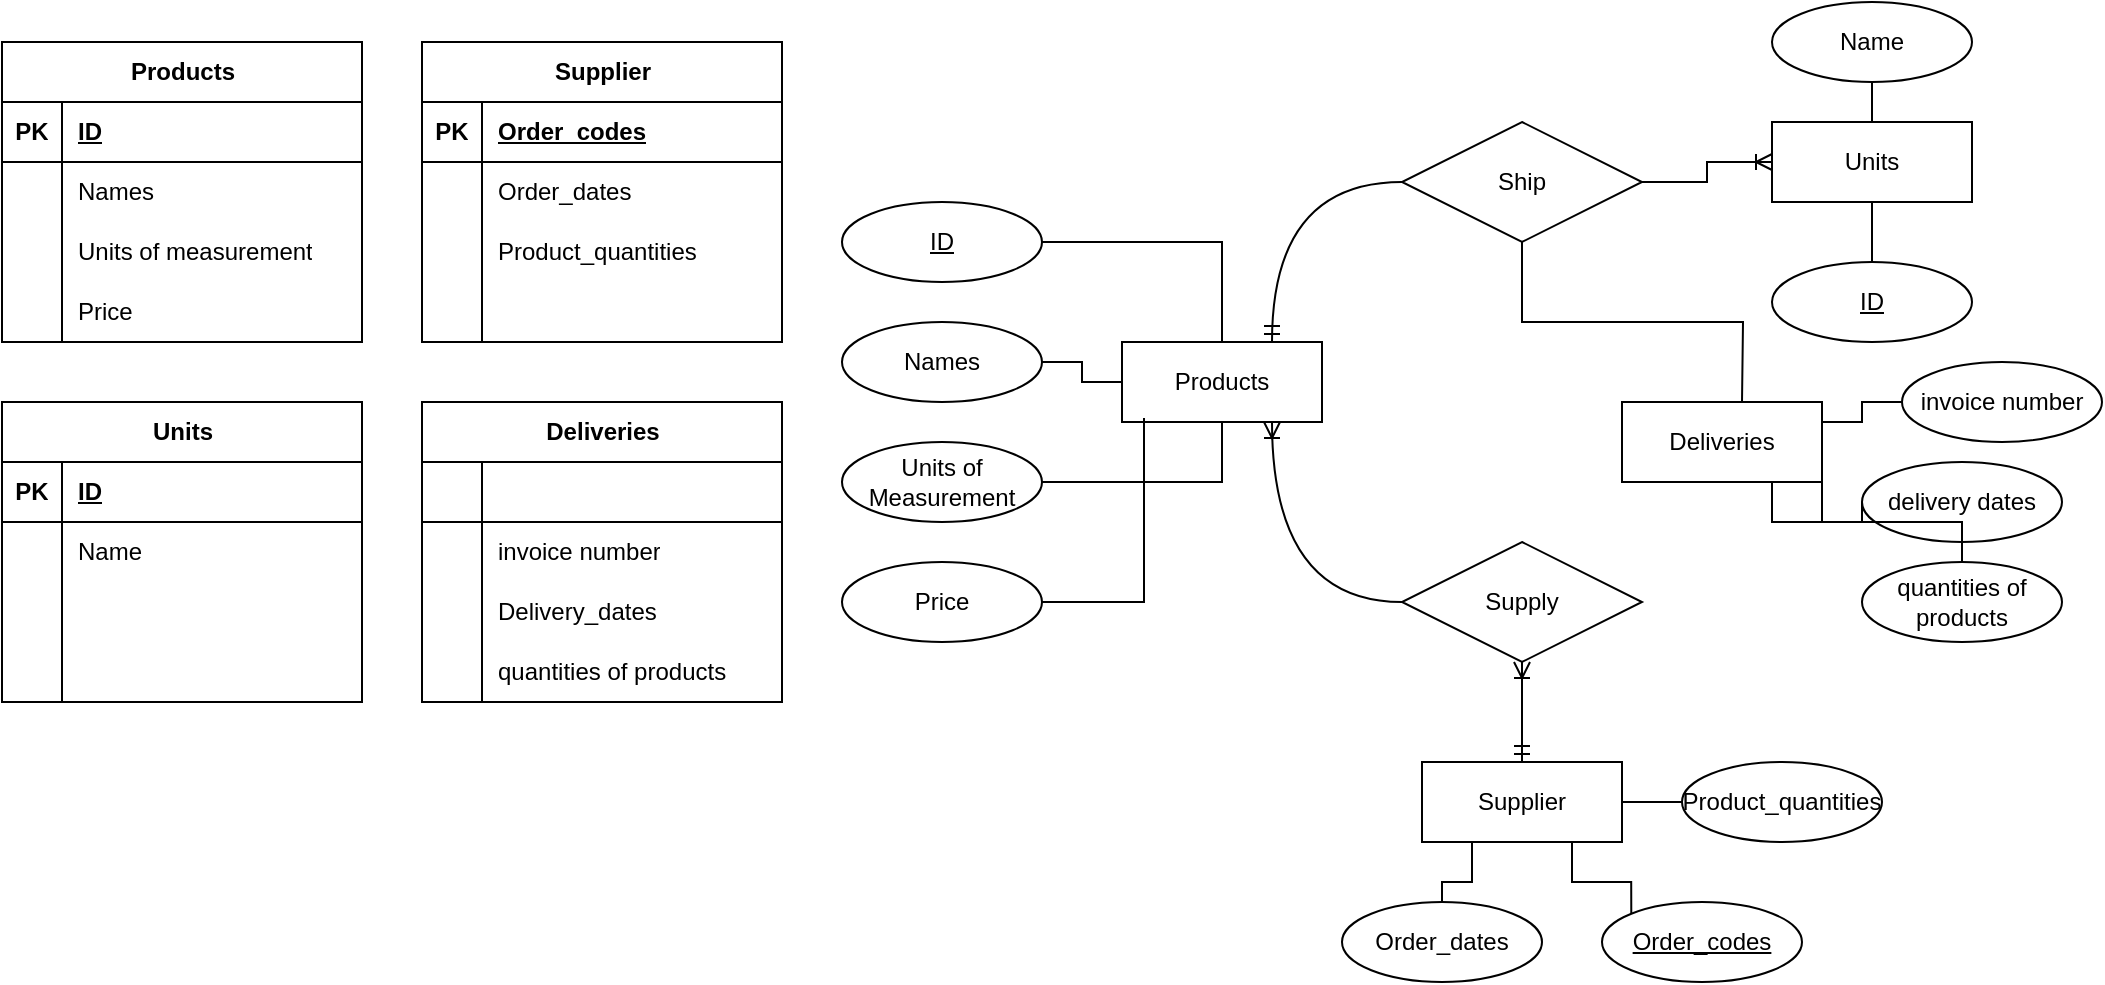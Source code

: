 <mxfile version="24.7.8">
  <diagram name="Page-1" id="LdV_HqKiMGC5ButmVuRg">
    <mxGraphModel dx="2276" dy="753" grid="1" gridSize="10" guides="1" tooltips="1" connect="1" arrows="1" fold="1" page="1" pageScale="1" pageWidth="850" pageHeight="1100" math="0" shadow="0">
      <root>
        <mxCell id="0" />
        <mxCell id="1" parent="0" />
        <mxCell id="6sYpVFjfVOBEluMReRnH-15" style="edgeStyle=orthogonalEdgeStyle;rounded=0;orthogonalLoop=1;jettySize=auto;html=1;exitX=0.75;exitY=1;exitDx=0;exitDy=0;entryX=0;entryY=0.5;entryDx=0;entryDy=0;endArrow=none;endFill=0;curved=1;startArrow=ERoneToMany;startFill=0;" parent="1" source="6sYpVFjfVOBEluMReRnH-3" target="6sYpVFjfVOBEluMReRnH-14" edge="1">
          <mxGeometry relative="1" as="geometry" />
        </mxCell>
        <mxCell id="6sYpVFjfVOBEluMReRnH-25" style="edgeStyle=orthogonalEdgeStyle;rounded=0;orthogonalLoop=1;jettySize=auto;html=1;exitX=0.75;exitY=0;exitDx=0;exitDy=0;entryX=0;entryY=0.5;entryDx=0;entryDy=0;endArrow=none;endFill=0;curved=1;startArrow=ERmandOne;startFill=0;" parent="1" source="6sYpVFjfVOBEluMReRnH-3" target="6sYpVFjfVOBEluMReRnH-24" edge="1">
          <mxGeometry relative="1" as="geometry" />
        </mxCell>
        <mxCell id="6sYpVFjfVOBEluMReRnH-3" value="Products" style="whiteSpace=wrap;html=1;align=center;" parent="1" vertex="1">
          <mxGeometry x="100" y="210" width="100" height="40" as="geometry" />
        </mxCell>
        <mxCell id="6sYpVFjfVOBEluMReRnH-9" style="edgeStyle=orthogonalEdgeStyle;rounded=0;orthogonalLoop=1;jettySize=auto;html=1;exitX=1;exitY=0.5;exitDx=0;exitDy=0;endArrow=none;endFill=0;" parent="1" source="6sYpVFjfVOBEluMReRnH-5" target="6sYpVFjfVOBEluMReRnH-3" edge="1">
          <mxGeometry relative="1" as="geometry" />
        </mxCell>
        <mxCell id="6sYpVFjfVOBEluMReRnH-5" value="ID" style="ellipse;whiteSpace=wrap;html=1;align=center;fontStyle=4;" parent="1" vertex="1">
          <mxGeometry x="-40" y="140" width="100" height="40" as="geometry" />
        </mxCell>
        <mxCell id="6sYpVFjfVOBEluMReRnH-10" style="edgeStyle=orthogonalEdgeStyle;rounded=0;orthogonalLoop=1;jettySize=auto;html=1;exitX=1;exitY=0.5;exitDx=0;exitDy=0;endArrow=none;endFill=0;" parent="1" source="6sYpVFjfVOBEluMReRnH-6" target="6sYpVFjfVOBEluMReRnH-3" edge="1">
          <mxGeometry relative="1" as="geometry" />
        </mxCell>
        <mxCell id="6sYpVFjfVOBEluMReRnH-6" value="Names" style="ellipse;whiteSpace=wrap;html=1;align=center;" parent="1" vertex="1">
          <mxGeometry x="-40" y="200" width="100" height="40" as="geometry" />
        </mxCell>
        <mxCell id="6sYpVFjfVOBEluMReRnH-11" style="edgeStyle=orthogonalEdgeStyle;rounded=0;orthogonalLoop=1;jettySize=auto;html=1;exitX=1;exitY=0.5;exitDx=0;exitDy=0;endArrow=none;endFill=0;" parent="1" source="6sYpVFjfVOBEluMReRnH-7" target="6sYpVFjfVOBEluMReRnH-3" edge="1">
          <mxGeometry relative="1" as="geometry" />
        </mxCell>
        <mxCell id="6sYpVFjfVOBEluMReRnH-7" value="Units of Measurement" style="ellipse;whiteSpace=wrap;html=1;align=center;" parent="1" vertex="1">
          <mxGeometry x="-40" y="260" width="100" height="40" as="geometry" />
        </mxCell>
        <mxCell id="6sYpVFjfVOBEluMReRnH-8" value="Price" style="ellipse;whiteSpace=wrap;html=1;align=center;" parent="1" vertex="1">
          <mxGeometry x="-40" y="320" width="100" height="40" as="geometry" />
        </mxCell>
        <mxCell id="6sYpVFjfVOBEluMReRnH-13" style="edgeStyle=orthogonalEdgeStyle;rounded=0;orthogonalLoop=1;jettySize=auto;html=1;exitX=1;exitY=0.5;exitDx=0;exitDy=0;entryX=0.11;entryY=0.95;entryDx=0;entryDy=0;entryPerimeter=0;endArrow=none;endFill=0;" parent="1" source="6sYpVFjfVOBEluMReRnH-8" target="6sYpVFjfVOBEluMReRnH-3" edge="1">
          <mxGeometry relative="1" as="geometry" />
        </mxCell>
        <mxCell id="6sYpVFjfVOBEluMReRnH-17" style="edgeStyle=orthogonalEdgeStyle;rounded=0;orthogonalLoop=1;jettySize=auto;html=1;exitX=0.5;exitY=1;exitDx=0;exitDy=0;endArrow=ERmandOne;endFill=0;startArrow=ERoneToMany;startFill=0;" parent="1" source="6sYpVFjfVOBEluMReRnH-14" target="6sYpVFjfVOBEluMReRnH-16" edge="1">
          <mxGeometry relative="1" as="geometry" />
        </mxCell>
        <mxCell id="6sYpVFjfVOBEluMReRnH-14" value="Supply" style="shape=rhombus;perimeter=rhombusPerimeter;whiteSpace=wrap;html=1;align=center;" parent="1" vertex="1">
          <mxGeometry x="240" y="310" width="120" height="60" as="geometry" />
        </mxCell>
        <mxCell id="6sYpVFjfVOBEluMReRnH-20" style="edgeStyle=orthogonalEdgeStyle;rounded=0;orthogonalLoop=1;jettySize=auto;html=1;exitX=0.25;exitY=1;exitDx=0;exitDy=0;endArrow=none;endFill=0;" parent="1" source="6sYpVFjfVOBEluMReRnH-16" target="6sYpVFjfVOBEluMReRnH-18" edge="1">
          <mxGeometry relative="1" as="geometry" />
        </mxCell>
        <mxCell id="6sYpVFjfVOBEluMReRnH-21" style="edgeStyle=orthogonalEdgeStyle;rounded=0;orthogonalLoop=1;jettySize=auto;html=1;exitX=0.75;exitY=1;exitDx=0;exitDy=0;entryX=0;entryY=0;entryDx=0;entryDy=0;endArrow=none;endFill=0;" parent="1" source="6sYpVFjfVOBEluMReRnH-16" target="6sYpVFjfVOBEluMReRnH-19" edge="1">
          <mxGeometry relative="1" as="geometry" />
        </mxCell>
        <mxCell id="6sYpVFjfVOBEluMReRnH-23" style="edgeStyle=orthogonalEdgeStyle;rounded=0;orthogonalLoop=1;jettySize=auto;html=1;exitX=1;exitY=0.5;exitDx=0;exitDy=0;endArrow=none;endFill=0;" parent="1" source="6sYpVFjfVOBEluMReRnH-16" target="6sYpVFjfVOBEluMReRnH-22" edge="1">
          <mxGeometry relative="1" as="geometry" />
        </mxCell>
        <mxCell id="6sYpVFjfVOBEluMReRnH-16" value="Supplier" style="whiteSpace=wrap;html=1;align=center;" parent="1" vertex="1">
          <mxGeometry x="250" y="420" width="100" height="40" as="geometry" />
        </mxCell>
        <mxCell id="6sYpVFjfVOBEluMReRnH-18" value="Order_dates" style="ellipse;whiteSpace=wrap;html=1;align=center;" parent="1" vertex="1">
          <mxGeometry x="210" y="490" width="100" height="40" as="geometry" />
        </mxCell>
        <mxCell id="6sYpVFjfVOBEluMReRnH-19" value="Order_codes" style="ellipse;whiteSpace=wrap;html=1;align=center;fontStyle=4;" parent="1" vertex="1">
          <mxGeometry x="340" y="490" width="100" height="40" as="geometry" />
        </mxCell>
        <mxCell id="6sYpVFjfVOBEluMReRnH-22" value="Product_quantities" style="ellipse;whiteSpace=wrap;html=1;align=center;strokeColor=default;" parent="1" vertex="1">
          <mxGeometry x="380" y="420" width="100" height="40" as="geometry" />
        </mxCell>
        <mxCell id="6sYpVFjfVOBEluMReRnH-40" style="edgeStyle=orthogonalEdgeStyle;rounded=0;orthogonalLoop=1;jettySize=auto;html=1;exitX=1;exitY=0.5;exitDx=0;exitDy=0;entryX=0;entryY=0.5;entryDx=0;entryDy=0;endArrow=ERoneToMany;endFill=0;" parent="1" source="6sYpVFjfVOBEluMReRnH-24" target="6sYpVFjfVOBEluMReRnH-39" edge="1">
          <mxGeometry relative="1" as="geometry" />
        </mxCell>
        <mxCell id="6sYpVFjfVOBEluMReRnH-47" style="edgeStyle=orthogonalEdgeStyle;rounded=0;orthogonalLoop=1;jettySize=auto;html=1;exitX=0.5;exitY=1;exitDx=0;exitDy=0;endArrow=none;endFill=0;" parent="1" source="6sYpVFjfVOBEluMReRnH-24" edge="1">
          <mxGeometry relative="1" as="geometry">
            <mxPoint x="410" y="240" as="targetPoint" />
          </mxGeometry>
        </mxCell>
        <mxCell id="6sYpVFjfVOBEluMReRnH-24" value="Ship" style="shape=rhombus;perimeter=rhombusPerimeter;whiteSpace=wrap;html=1;align=center;" parent="1" vertex="1">
          <mxGeometry x="240" y="100" width="120" height="60" as="geometry" />
        </mxCell>
        <mxCell id="6sYpVFjfVOBEluMReRnH-39" value="Units" style="whiteSpace=wrap;html=1;align=center;" parent="1" vertex="1">
          <mxGeometry x="425" y="100" width="100" height="40" as="geometry" />
        </mxCell>
        <mxCell id="6sYpVFjfVOBEluMReRnH-45" style="edgeStyle=orthogonalEdgeStyle;rounded=0;orthogonalLoop=1;jettySize=auto;html=1;exitX=0.5;exitY=0;exitDx=0;exitDy=0;entryX=0.5;entryY=1;entryDx=0;entryDy=0;endArrow=none;endFill=0;" parent="1" source="6sYpVFjfVOBEluMReRnH-42" target="6sYpVFjfVOBEluMReRnH-39" edge="1">
          <mxGeometry relative="1" as="geometry" />
        </mxCell>
        <mxCell id="6sYpVFjfVOBEluMReRnH-42" value="ID" style="ellipse;whiteSpace=wrap;html=1;align=center;fontStyle=4;" parent="1" vertex="1">
          <mxGeometry x="425" y="170" width="100" height="40" as="geometry" />
        </mxCell>
        <mxCell id="6sYpVFjfVOBEluMReRnH-44" style="edgeStyle=orthogonalEdgeStyle;rounded=0;orthogonalLoop=1;jettySize=auto;html=1;exitX=0.5;exitY=1;exitDx=0;exitDy=0;entryX=0.5;entryY=0;entryDx=0;entryDy=0;endArrow=none;endFill=0;" parent="1" source="6sYpVFjfVOBEluMReRnH-43" target="6sYpVFjfVOBEluMReRnH-39" edge="1">
          <mxGeometry relative="1" as="geometry" />
        </mxCell>
        <mxCell id="6sYpVFjfVOBEluMReRnH-43" value="Name" style="ellipse;whiteSpace=wrap;html=1;align=center;" parent="1" vertex="1">
          <mxGeometry x="425" y="40" width="100" height="40" as="geometry" />
        </mxCell>
        <mxCell id="6sYpVFjfVOBEluMReRnH-48" value="invoice number" style="ellipse;whiteSpace=wrap;html=1;align=center;" parent="1" vertex="1">
          <mxGeometry x="490" y="220" width="100" height="40" as="geometry" />
        </mxCell>
        <mxCell id="6sYpVFjfVOBEluMReRnH-49" value="delivery dates" style="ellipse;whiteSpace=wrap;html=1;align=center;" parent="1" vertex="1">
          <mxGeometry x="470" y="270" width="100" height="40" as="geometry" />
        </mxCell>
        <mxCell id="6sYpVFjfVOBEluMReRnH-50" value="quantities of products" style="ellipse;whiteSpace=wrap;html=1;align=center;" parent="1" vertex="1">
          <mxGeometry x="470" y="320" width="100" height="40" as="geometry" />
        </mxCell>
        <mxCell id="6sYpVFjfVOBEluMReRnH-55" style="edgeStyle=orthogonalEdgeStyle;rounded=0;orthogonalLoop=1;jettySize=auto;html=1;exitX=1;exitY=0.25;exitDx=0;exitDy=0;endArrow=none;endFill=0;" parent="1" source="6sYpVFjfVOBEluMReRnH-54" target="6sYpVFjfVOBEluMReRnH-48" edge="1">
          <mxGeometry relative="1" as="geometry" />
        </mxCell>
        <mxCell id="6sYpVFjfVOBEluMReRnH-56" style="edgeStyle=orthogonalEdgeStyle;rounded=0;orthogonalLoop=1;jettySize=auto;html=1;exitX=1;exitY=1;exitDx=0;exitDy=0;endArrow=none;endFill=0;" parent="1" source="6sYpVFjfVOBEluMReRnH-54" target="6sYpVFjfVOBEluMReRnH-49" edge="1">
          <mxGeometry relative="1" as="geometry" />
        </mxCell>
        <mxCell id="6sYpVFjfVOBEluMReRnH-57" style="edgeStyle=orthogonalEdgeStyle;rounded=0;orthogonalLoop=1;jettySize=auto;html=1;exitX=0.75;exitY=1;exitDx=0;exitDy=0;endArrow=none;endFill=0;" parent="1" source="6sYpVFjfVOBEluMReRnH-54" target="6sYpVFjfVOBEluMReRnH-50" edge="1">
          <mxGeometry relative="1" as="geometry" />
        </mxCell>
        <mxCell id="6sYpVFjfVOBEluMReRnH-54" value="Deliveries" style="whiteSpace=wrap;html=1;align=center;" parent="1" vertex="1">
          <mxGeometry x="350" y="240" width="100" height="40" as="geometry" />
        </mxCell>
        <mxCell id="-y8alv-W7iDGIim2XYqJ-1" value="Products" style="shape=table;startSize=30;container=1;collapsible=1;childLayout=tableLayout;fixedRows=1;rowLines=0;fontStyle=1;align=center;resizeLast=1;html=1;" vertex="1" parent="1">
          <mxGeometry x="-460" y="60" width="180" height="150" as="geometry" />
        </mxCell>
        <mxCell id="-y8alv-W7iDGIim2XYqJ-2" value="" style="shape=tableRow;horizontal=0;startSize=0;swimlaneHead=0;swimlaneBody=0;fillColor=none;collapsible=0;dropTarget=0;points=[[0,0.5],[1,0.5]];portConstraint=eastwest;top=0;left=0;right=0;bottom=1;" vertex="1" parent="-y8alv-W7iDGIim2XYqJ-1">
          <mxGeometry y="30" width="180" height="30" as="geometry" />
        </mxCell>
        <mxCell id="-y8alv-W7iDGIim2XYqJ-3" value="PK" style="shape=partialRectangle;connectable=0;fillColor=none;top=0;left=0;bottom=0;right=0;fontStyle=1;overflow=hidden;whiteSpace=wrap;html=1;" vertex="1" parent="-y8alv-W7iDGIim2XYqJ-2">
          <mxGeometry width="30" height="30" as="geometry">
            <mxRectangle width="30" height="30" as="alternateBounds" />
          </mxGeometry>
        </mxCell>
        <mxCell id="-y8alv-W7iDGIim2XYqJ-4" value="ID" style="shape=partialRectangle;connectable=0;fillColor=none;top=0;left=0;bottom=0;right=0;align=left;spacingLeft=6;fontStyle=5;overflow=hidden;whiteSpace=wrap;html=1;" vertex="1" parent="-y8alv-W7iDGIim2XYqJ-2">
          <mxGeometry x="30" width="150" height="30" as="geometry">
            <mxRectangle width="150" height="30" as="alternateBounds" />
          </mxGeometry>
        </mxCell>
        <mxCell id="-y8alv-W7iDGIim2XYqJ-5" value="" style="shape=tableRow;horizontal=0;startSize=0;swimlaneHead=0;swimlaneBody=0;fillColor=none;collapsible=0;dropTarget=0;points=[[0,0.5],[1,0.5]];portConstraint=eastwest;top=0;left=0;right=0;bottom=0;" vertex="1" parent="-y8alv-W7iDGIim2XYqJ-1">
          <mxGeometry y="60" width="180" height="30" as="geometry" />
        </mxCell>
        <mxCell id="-y8alv-W7iDGIim2XYqJ-6" value="" style="shape=partialRectangle;connectable=0;fillColor=none;top=0;left=0;bottom=0;right=0;editable=1;overflow=hidden;whiteSpace=wrap;html=1;" vertex="1" parent="-y8alv-W7iDGIim2XYqJ-5">
          <mxGeometry width="30" height="30" as="geometry">
            <mxRectangle width="30" height="30" as="alternateBounds" />
          </mxGeometry>
        </mxCell>
        <mxCell id="-y8alv-W7iDGIim2XYqJ-7" value="Names" style="shape=partialRectangle;connectable=0;fillColor=none;top=0;left=0;bottom=0;right=0;align=left;spacingLeft=6;overflow=hidden;whiteSpace=wrap;html=1;" vertex="1" parent="-y8alv-W7iDGIim2XYqJ-5">
          <mxGeometry x="30" width="150" height="30" as="geometry">
            <mxRectangle width="150" height="30" as="alternateBounds" />
          </mxGeometry>
        </mxCell>
        <mxCell id="-y8alv-W7iDGIim2XYqJ-8" value="" style="shape=tableRow;horizontal=0;startSize=0;swimlaneHead=0;swimlaneBody=0;fillColor=none;collapsible=0;dropTarget=0;points=[[0,0.5],[1,0.5]];portConstraint=eastwest;top=0;left=0;right=0;bottom=0;" vertex="1" parent="-y8alv-W7iDGIim2XYqJ-1">
          <mxGeometry y="90" width="180" height="30" as="geometry" />
        </mxCell>
        <mxCell id="-y8alv-W7iDGIim2XYqJ-9" value="" style="shape=partialRectangle;connectable=0;fillColor=none;top=0;left=0;bottom=0;right=0;editable=1;overflow=hidden;whiteSpace=wrap;html=1;" vertex="1" parent="-y8alv-W7iDGIim2XYqJ-8">
          <mxGeometry width="30" height="30" as="geometry">
            <mxRectangle width="30" height="30" as="alternateBounds" />
          </mxGeometry>
        </mxCell>
        <mxCell id="-y8alv-W7iDGIim2XYqJ-10" value="Units of measurement" style="shape=partialRectangle;connectable=0;fillColor=none;top=0;left=0;bottom=0;right=0;align=left;spacingLeft=6;overflow=hidden;whiteSpace=wrap;html=1;" vertex="1" parent="-y8alv-W7iDGIim2XYqJ-8">
          <mxGeometry x="30" width="150" height="30" as="geometry">
            <mxRectangle width="150" height="30" as="alternateBounds" />
          </mxGeometry>
        </mxCell>
        <mxCell id="-y8alv-W7iDGIim2XYqJ-11" value="" style="shape=tableRow;horizontal=0;startSize=0;swimlaneHead=0;swimlaneBody=0;fillColor=none;collapsible=0;dropTarget=0;points=[[0,0.5],[1,0.5]];portConstraint=eastwest;top=0;left=0;right=0;bottom=0;" vertex="1" parent="-y8alv-W7iDGIim2XYqJ-1">
          <mxGeometry y="120" width="180" height="30" as="geometry" />
        </mxCell>
        <mxCell id="-y8alv-W7iDGIim2XYqJ-12" value="" style="shape=partialRectangle;connectable=0;fillColor=none;top=0;left=0;bottom=0;right=0;editable=1;overflow=hidden;whiteSpace=wrap;html=1;" vertex="1" parent="-y8alv-W7iDGIim2XYqJ-11">
          <mxGeometry width="30" height="30" as="geometry">
            <mxRectangle width="30" height="30" as="alternateBounds" />
          </mxGeometry>
        </mxCell>
        <mxCell id="-y8alv-W7iDGIim2XYqJ-13" value="Price" style="shape=partialRectangle;connectable=0;fillColor=none;top=0;left=0;bottom=0;right=0;align=left;spacingLeft=6;overflow=hidden;whiteSpace=wrap;html=1;" vertex="1" parent="-y8alv-W7iDGIim2XYqJ-11">
          <mxGeometry x="30" width="150" height="30" as="geometry">
            <mxRectangle width="150" height="30" as="alternateBounds" />
          </mxGeometry>
        </mxCell>
        <mxCell id="-y8alv-W7iDGIim2XYqJ-14" value="Supplier" style="shape=table;startSize=30;container=1;collapsible=1;childLayout=tableLayout;fixedRows=1;rowLines=0;fontStyle=1;align=center;resizeLast=1;html=1;" vertex="1" parent="1">
          <mxGeometry x="-250" y="60" width="180" height="150" as="geometry" />
        </mxCell>
        <mxCell id="-y8alv-W7iDGIim2XYqJ-15" value="" style="shape=tableRow;horizontal=0;startSize=0;swimlaneHead=0;swimlaneBody=0;fillColor=none;collapsible=0;dropTarget=0;points=[[0,0.5],[1,0.5]];portConstraint=eastwest;top=0;left=0;right=0;bottom=1;" vertex="1" parent="-y8alv-W7iDGIim2XYqJ-14">
          <mxGeometry y="30" width="180" height="30" as="geometry" />
        </mxCell>
        <mxCell id="-y8alv-W7iDGIim2XYqJ-16" value="PK" style="shape=partialRectangle;connectable=0;fillColor=none;top=0;left=0;bottom=0;right=0;fontStyle=1;overflow=hidden;whiteSpace=wrap;html=1;" vertex="1" parent="-y8alv-W7iDGIim2XYqJ-15">
          <mxGeometry width="30" height="30" as="geometry">
            <mxRectangle width="30" height="30" as="alternateBounds" />
          </mxGeometry>
        </mxCell>
        <mxCell id="-y8alv-W7iDGIim2XYqJ-17" value="Order_codes" style="shape=partialRectangle;connectable=0;fillColor=none;top=0;left=0;bottom=0;right=0;align=left;spacingLeft=6;fontStyle=5;overflow=hidden;whiteSpace=wrap;html=1;" vertex="1" parent="-y8alv-W7iDGIim2XYqJ-15">
          <mxGeometry x="30" width="150" height="30" as="geometry">
            <mxRectangle width="150" height="30" as="alternateBounds" />
          </mxGeometry>
        </mxCell>
        <mxCell id="-y8alv-W7iDGIim2XYqJ-18" value="" style="shape=tableRow;horizontal=0;startSize=0;swimlaneHead=0;swimlaneBody=0;fillColor=none;collapsible=0;dropTarget=0;points=[[0,0.5],[1,0.5]];portConstraint=eastwest;top=0;left=0;right=0;bottom=0;" vertex="1" parent="-y8alv-W7iDGIim2XYqJ-14">
          <mxGeometry y="60" width="180" height="30" as="geometry" />
        </mxCell>
        <mxCell id="-y8alv-W7iDGIim2XYqJ-19" value="" style="shape=partialRectangle;connectable=0;fillColor=none;top=0;left=0;bottom=0;right=0;editable=1;overflow=hidden;whiteSpace=wrap;html=1;" vertex="1" parent="-y8alv-W7iDGIim2XYqJ-18">
          <mxGeometry width="30" height="30" as="geometry">
            <mxRectangle width="30" height="30" as="alternateBounds" />
          </mxGeometry>
        </mxCell>
        <mxCell id="-y8alv-W7iDGIim2XYqJ-20" value="Order_dates" style="shape=partialRectangle;connectable=0;fillColor=none;top=0;left=0;bottom=0;right=0;align=left;spacingLeft=6;overflow=hidden;whiteSpace=wrap;html=1;" vertex="1" parent="-y8alv-W7iDGIim2XYqJ-18">
          <mxGeometry x="30" width="150" height="30" as="geometry">
            <mxRectangle width="150" height="30" as="alternateBounds" />
          </mxGeometry>
        </mxCell>
        <mxCell id="-y8alv-W7iDGIim2XYqJ-21" value="" style="shape=tableRow;horizontal=0;startSize=0;swimlaneHead=0;swimlaneBody=0;fillColor=none;collapsible=0;dropTarget=0;points=[[0,0.5],[1,0.5]];portConstraint=eastwest;top=0;left=0;right=0;bottom=0;" vertex="1" parent="-y8alv-W7iDGIim2XYqJ-14">
          <mxGeometry y="90" width="180" height="30" as="geometry" />
        </mxCell>
        <mxCell id="-y8alv-W7iDGIim2XYqJ-22" value="" style="shape=partialRectangle;connectable=0;fillColor=none;top=0;left=0;bottom=0;right=0;editable=1;overflow=hidden;whiteSpace=wrap;html=1;" vertex="1" parent="-y8alv-W7iDGIim2XYqJ-21">
          <mxGeometry width="30" height="30" as="geometry">
            <mxRectangle width="30" height="30" as="alternateBounds" />
          </mxGeometry>
        </mxCell>
        <mxCell id="-y8alv-W7iDGIim2XYqJ-23" value="Product_quantities" style="shape=partialRectangle;connectable=0;fillColor=none;top=0;left=0;bottom=0;right=0;align=left;spacingLeft=6;overflow=hidden;whiteSpace=wrap;html=1;" vertex="1" parent="-y8alv-W7iDGIim2XYqJ-21">
          <mxGeometry x="30" width="150" height="30" as="geometry">
            <mxRectangle width="150" height="30" as="alternateBounds" />
          </mxGeometry>
        </mxCell>
        <mxCell id="-y8alv-W7iDGIim2XYqJ-24" value="" style="shape=tableRow;horizontal=0;startSize=0;swimlaneHead=0;swimlaneBody=0;fillColor=none;collapsible=0;dropTarget=0;points=[[0,0.5],[1,0.5]];portConstraint=eastwest;top=0;left=0;right=0;bottom=0;" vertex="1" parent="-y8alv-W7iDGIim2XYqJ-14">
          <mxGeometry y="120" width="180" height="30" as="geometry" />
        </mxCell>
        <mxCell id="-y8alv-W7iDGIim2XYqJ-25" value="" style="shape=partialRectangle;connectable=0;fillColor=none;top=0;left=0;bottom=0;right=0;editable=1;overflow=hidden;whiteSpace=wrap;html=1;" vertex="1" parent="-y8alv-W7iDGIim2XYqJ-24">
          <mxGeometry width="30" height="30" as="geometry">
            <mxRectangle width="30" height="30" as="alternateBounds" />
          </mxGeometry>
        </mxCell>
        <mxCell id="-y8alv-W7iDGIim2XYqJ-26" value="" style="shape=partialRectangle;connectable=0;fillColor=none;top=0;left=0;bottom=0;right=0;align=left;spacingLeft=6;overflow=hidden;whiteSpace=wrap;html=1;" vertex="1" parent="-y8alv-W7iDGIim2XYqJ-24">
          <mxGeometry x="30" width="150" height="30" as="geometry">
            <mxRectangle width="150" height="30" as="alternateBounds" />
          </mxGeometry>
        </mxCell>
        <mxCell id="-y8alv-W7iDGIim2XYqJ-27" value="Units" style="shape=table;startSize=30;container=1;collapsible=1;childLayout=tableLayout;fixedRows=1;rowLines=0;fontStyle=1;align=center;resizeLast=1;html=1;" vertex="1" parent="1">
          <mxGeometry x="-460" y="240" width="180" height="150" as="geometry" />
        </mxCell>
        <mxCell id="-y8alv-W7iDGIim2XYqJ-28" value="" style="shape=tableRow;horizontal=0;startSize=0;swimlaneHead=0;swimlaneBody=0;fillColor=none;collapsible=0;dropTarget=0;points=[[0,0.5],[1,0.5]];portConstraint=eastwest;top=0;left=0;right=0;bottom=1;" vertex="1" parent="-y8alv-W7iDGIim2XYqJ-27">
          <mxGeometry y="30" width="180" height="30" as="geometry" />
        </mxCell>
        <mxCell id="-y8alv-W7iDGIim2XYqJ-29" value="PK" style="shape=partialRectangle;connectable=0;fillColor=none;top=0;left=0;bottom=0;right=0;fontStyle=1;overflow=hidden;whiteSpace=wrap;html=1;" vertex="1" parent="-y8alv-W7iDGIim2XYqJ-28">
          <mxGeometry width="30" height="30" as="geometry">
            <mxRectangle width="30" height="30" as="alternateBounds" />
          </mxGeometry>
        </mxCell>
        <mxCell id="-y8alv-W7iDGIim2XYqJ-30" value="ID" style="shape=partialRectangle;connectable=0;fillColor=none;top=0;left=0;bottom=0;right=0;align=left;spacingLeft=6;fontStyle=5;overflow=hidden;whiteSpace=wrap;html=1;" vertex="1" parent="-y8alv-W7iDGIim2XYqJ-28">
          <mxGeometry x="30" width="150" height="30" as="geometry">
            <mxRectangle width="150" height="30" as="alternateBounds" />
          </mxGeometry>
        </mxCell>
        <mxCell id="-y8alv-W7iDGIim2XYqJ-31" value="" style="shape=tableRow;horizontal=0;startSize=0;swimlaneHead=0;swimlaneBody=0;fillColor=none;collapsible=0;dropTarget=0;points=[[0,0.5],[1,0.5]];portConstraint=eastwest;top=0;left=0;right=0;bottom=0;" vertex="1" parent="-y8alv-W7iDGIim2XYqJ-27">
          <mxGeometry y="60" width="180" height="30" as="geometry" />
        </mxCell>
        <mxCell id="-y8alv-W7iDGIim2XYqJ-32" value="" style="shape=partialRectangle;connectable=0;fillColor=none;top=0;left=0;bottom=0;right=0;editable=1;overflow=hidden;whiteSpace=wrap;html=1;" vertex="1" parent="-y8alv-W7iDGIim2XYqJ-31">
          <mxGeometry width="30" height="30" as="geometry">
            <mxRectangle width="30" height="30" as="alternateBounds" />
          </mxGeometry>
        </mxCell>
        <mxCell id="-y8alv-W7iDGIim2XYqJ-33" value="Name" style="shape=partialRectangle;connectable=0;fillColor=none;top=0;left=0;bottom=0;right=0;align=left;spacingLeft=6;overflow=hidden;whiteSpace=wrap;html=1;" vertex="1" parent="-y8alv-W7iDGIim2XYqJ-31">
          <mxGeometry x="30" width="150" height="30" as="geometry">
            <mxRectangle width="150" height="30" as="alternateBounds" />
          </mxGeometry>
        </mxCell>
        <mxCell id="-y8alv-W7iDGIim2XYqJ-34" value="" style="shape=tableRow;horizontal=0;startSize=0;swimlaneHead=0;swimlaneBody=0;fillColor=none;collapsible=0;dropTarget=0;points=[[0,0.5],[1,0.5]];portConstraint=eastwest;top=0;left=0;right=0;bottom=0;" vertex="1" parent="-y8alv-W7iDGIim2XYqJ-27">
          <mxGeometry y="90" width="180" height="30" as="geometry" />
        </mxCell>
        <mxCell id="-y8alv-W7iDGIim2XYqJ-35" value="" style="shape=partialRectangle;connectable=0;fillColor=none;top=0;left=0;bottom=0;right=0;editable=1;overflow=hidden;whiteSpace=wrap;html=1;" vertex="1" parent="-y8alv-W7iDGIim2XYqJ-34">
          <mxGeometry width="30" height="30" as="geometry">
            <mxRectangle width="30" height="30" as="alternateBounds" />
          </mxGeometry>
        </mxCell>
        <mxCell id="-y8alv-W7iDGIim2XYqJ-36" value="" style="shape=partialRectangle;connectable=0;fillColor=none;top=0;left=0;bottom=0;right=0;align=left;spacingLeft=6;overflow=hidden;whiteSpace=wrap;html=1;" vertex="1" parent="-y8alv-W7iDGIim2XYqJ-34">
          <mxGeometry x="30" width="150" height="30" as="geometry">
            <mxRectangle width="150" height="30" as="alternateBounds" />
          </mxGeometry>
        </mxCell>
        <mxCell id="-y8alv-W7iDGIim2XYqJ-37" value="" style="shape=tableRow;horizontal=0;startSize=0;swimlaneHead=0;swimlaneBody=0;fillColor=none;collapsible=0;dropTarget=0;points=[[0,0.5],[1,0.5]];portConstraint=eastwest;top=0;left=0;right=0;bottom=0;" vertex="1" parent="-y8alv-W7iDGIim2XYqJ-27">
          <mxGeometry y="120" width="180" height="30" as="geometry" />
        </mxCell>
        <mxCell id="-y8alv-W7iDGIim2XYqJ-38" value="" style="shape=partialRectangle;connectable=0;fillColor=none;top=0;left=0;bottom=0;right=0;editable=1;overflow=hidden;whiteSpace=wrap;html=1;" vertex="1" parent="-y8alv-W7iDGIim2XYqJ-37">
          <mxGeometry width="30" height="30" as="geometry">
            <mxRectangle width="30" height="30" as="alternateBounds" />
          </mxGeometry>
        </mxCell>
        <mxCell id="-y8alv-W7iDGIim2XYqJ-39" value="" style="shape=partialRectangle;connectable=0;fillColor=none;top=0;left=0;bottom=0;right=0;align=left;spacingLeft=6;overflow=hidden;whiteSpace=wrap;html=1;" vertex="1" parent="-y8alv-W7iDGIim2XYqJ-37">
          <mxGeometry x="30" width="150" height="30" as="geometry">
            <mxRectangle width="150" height="30" as="alternateBounds" />
          </mxGeometry>
        </mxCell>
        <mxCell id="-y8alv-W7iDGIim2XYqJ-40" value="Deliveries" style="shape=table;startSize=30;container=1;collapsible=1;childLayout=tableLayout;fixedRows=1;rowLines=0;fontStyle=1;align=center;resizeLast=1;html=1;" vertex="1" parent="1">
          <mxGeometry x="-250" y="240" width="180" height="150" as="geometry" />
        </mxCell>
        <mxCell id="-y8alv-W7iDGIim2XYqJ-41" value="" style="shape=tableRow;horizontal=0;startSize=0;swimlaneHead=0;swimlaneBody=0;fillColor=none;collapsible=0;dropTarget=0;points=[[0,0.5],[1,0.5]];portConstraint=eastwest;top=0;left=0;right=0;bottom=1;" vertex="1" parent="-y8alv-W7iDGIim2XYqJ-40">
          <mxGeometry y="30" width="180" height="30" as="geometry" />
        </mxCell>
        <mxCell id="-y8alv-W7iDGIim2XYqJ-42" value="" style="shape=partialRectangle;connectable=0;fillColor=none;top=0;left=0;bottom=0;right=0;fontStyle=1;overflow=hidden;whiteSpace=wrap;html=1;" vertex="1" parent="-y8alv-W7iDGIim2XYqJ-41">
          <mxGeometry width="30" height="30" as="geometry">
            <mxRectangle width="30" height="30" as="alternateBounds" />
          </mxGeometry>
        </mxCell>
        <mxCell id="-y8alv-W7iDGIim2XYqJ-43" value="" style="shape=partialRectangle;connectable=0;fillColor=none;top=0;left=0;bottom=0;right=0;align=left;spacingLeft=6;fontStyle=5;overflow=hidden;whiteSpace=wrap;html=1;" vertex="1" parent="-y8alv-W7iDGIim2XYqJ-41">
          <mxGeometry x="30" width="150" height="30" as="geometry">
            <mxRectangle width="150" height="30" as="alternateBounds" />
          </mxGeometry>
        </mxCell>
        <mxCell id="-y8alv-W7iDGIim2XYqJ-44" value="" style="shape=tableRow;horizontal=0;startSize=0;swimlaneHead=0;swimlaneBody=0;fillColor=none;collapsible=0;dropTarget=0;points=[[0,0.5],[1,0.5]];portConstraint=eastwest;top=0;left=0;right=0;bottom=0;" vertex="1" parent="-y8alv-W7iDGIim2XYqJ-40">
          <mxGeometry y="60" width="180" height="30" as="geometry" />
        </mxCell>
        <mxCell id="-y8alv-W7iDGIim2XYqJ-45" value="" style="shape=partialRectangle;connectable=0;fillColor=none;top=0;left=0;bottom=0;right=0;editable=1;overflow=hidden;whiteSpace=wrap;html=1;" vertex="1" parent="-y8alv-W7iDGIim2XYqJ-44">
          <mxGeometry width="30" height="30" as="geometry">
            <mxRectangle width="30" height="30" as="alternateBounds" />
          </mxGeometry>
        </mxCell>
        <mxCell id="-y8alv-W7iDGIim2XYqJ-46" value="invoice number" style="shape=partialRectangle;connectable=0;fillColor=none;top=0;left=0;bottom=0;right=0;align=left;spacingLeft=6;overflow=hidden;whiteSpace=wrap;html=1;" vertex="1" parent="-y8alv-W7iDGIim2XYqJ-44">
          <mxGeometry x="30" width="150" height="30" as="geometry">
            <mxRectangle width="150" height="30" as="alternateBounds" />
          </mxGeometry>
        </mxCell>
        <mxCell id="-y8alv-W7iDGIim2XYqJ-47" value="" style="shape=tableRow;horizontal=0;startSize=0;swimlaneHead=0;swimlaneBody=0;fillColor=none;collapsible=0;dropTarget=0;points=[[0,0.5],[1,0.5]];portConstraint=eastwest;top=0;left=0;right=0;bottom=0;" vertex="1" parent="-y8alv-W7iDGIim2XYqJ-40">
          <mxGeometry y="90" width="180" height="30" as="geometry" />
        </mxCell>
        <mxCell id="-y8alv-W7iDGIim2XYqJ-48" value="" style="shape=partialRectangle;connectable=0;fillColor=none;top=0;left=0;bottom=0;right=0;editable=1;overflow=hidden;whiteSpace=wrap;html=1;" vertex="1" parent="-y8alv-W7iDGIim2XYqJ-47">
          <mxGeometry width="30" height="30" as="geometry">
            <mxRectangle width="30" height="30" as="alternateBounds" />
          </mxGeometry>
        </mxCell>
        <mxCell id="-y8alv-W7iDGIim2XYqJ-49" value="Delivery_dates" style="shape=partialRectangle;connectable=0;fillColor=none;top=0;left=0;bottom=0;right=0;align=left;spacingLeft=6;overflow=hidden;whiteSpace=wrap;html=1;" vertex="1" parent="-y8alv-W7iDGIim2XYqJ-47">
          <mxGeometry x="30" width="150" height="30" as="geometry">
            <mxRectangle width="150" height="30" as="alternateBounds" />
          </mxGeometry>
        </mxCell>
        <mxCell id="-y8alv-W7iDGIim2XYqJ-50" value="" style="shape=tableRow;horizontal=0;startSize=0;swimlaneHead=0;swimlaneBody=0;fillColor=none;collapsible=0;dropTarget=0;points=[[0,0.5],[1,0.5]];portConstraint=eastwest;top=0;left=0;right=0;bottom=0;" vertex="1" parent="-y8alv-W7iDGIim2XYqJ-40">
          <mxGeometry y="120" width="180" height="30" as="geometry" />
        </mxCell>
        <mxCell id="-y8alv-W7iDGIim2XYqJ-51" value="" style="shape=partialRectangle;connectable=0;fillColor=none;top=0;left=0;bottom=0;right=0;editable=1;overflow=hidden;whiteSpace=wrap;html=1;" vertex="1" parent="-y8alv-W7iDGIim2XYqJ-50">
          <mxGeometry width="30" height="30" as="geometry">
            <mxRectangle width="30" height="30" as="alternateBounds" />
          </mxGeometry>
        </mxCell>
        <mxCell id="-y8alv-W7iDGIim2XYqJ-52" value="quantities of products" style="shape=partialRectangle;connectable=0;fillColor=none;top=0;left=0;bottom=0;right=0;align=left;spacingLeft=6;overflow=hidden;whiteSpace=wrap;html=1;" vertex="1" parent="-y8alv-W7iDGIim2XYqJ-50">
          <mxGeometry x="30" width="150" height="30" as="geometry">
            <mxRectangle width="150" height="30" as="alternateBounds" />
          </mxGeometry>
        </mxCell>
      </root>
    </mxGraphModel>
  </diagram>
</mxfile>
